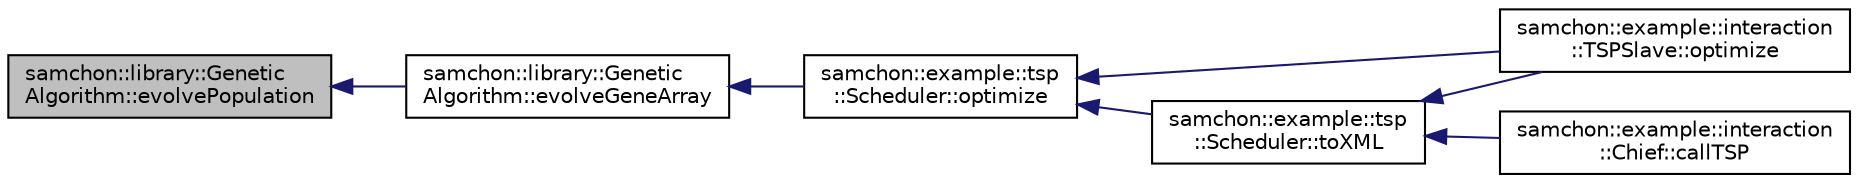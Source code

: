 digraph "samchon::library::GeneticAlgorithm::evolvePopulation"
{
  edge [fontname="Helvetica",fontsize="10",labelfontname="Helvetica",labelfontsize="10"];
  node [fontname="Helvetica",fontsize="10",shape=record];
  rankdir="LR";
  Node1 [label="samchon::library::Genetic\lAlgorithm::evolvePopulation",height=0.2,width=0.4,color="black", fillcolor="grey75", style="filled", fontcolor="black"];
  Node1 -> Node2 [dir="back",color="midnightblue",fontsize="10",style="solid",fontname="Helvetica"];
  Node2 [label="samchon::library::Genetic\lAlgorithm::evolveGeneArray",height=0.2,width=0.4,color="black", fillcolor="white", style="filled",URL="$d5/d28/classsamchon_1_1library_1_1GeneticAlgorithm.html#a09d14f4275c309f08d74ffa09b6dd69f",tooltip="Evolve a GeneArray. "];
  Node2 -> Node3 [dir="back",color="midnightblue",fontsize="10",style="solid",fontname="Helvetica"];
  Node3 [label="samchon::example::tsp\l::Scheduler::optimize",height=0.2,width=0.4,color="black", fillcolor="white", style="filled",URL="$df/d27/classsamchon_1_1example_1_1tsp_1_1Scheduler.html#ab05011ccea2b8a923a82fec61183120d",tooltip="Derive optimized schedule. "];
  Node3 -> Node4 [dir="back",color="midnightblue",fontsize="10",style="solid",fontname="Helvetica"];
  Node4 [label="samchon::example::interaction\l::TSPSlave::optimize",height=0.2,width=0.4,color="black", fillcolor="white", style="filled",URL="$df/dac/classsamchon_1_1example_1_1interaction_1_1TSPSlave.html#a92b0074dea5bd3aecb74a0a28139bd50",tooltip="Optimize something and report the result. "];
  Node3 -> Node5 [dir="back",color="midnightblue",fontsize="10",style="solid",fontname="Helvetica"];
  Node5 [label="samchon::example::tsp\l::Scheduler::toXML",height=0.2,width=0.4,color="black", fillcolor="white", style="filled",URL="$df/d27/classsamchon_1_1example_1_1tsp_1_1Scheduler.html#aad257fe927c963c00c38a29cc8e0d55e",tooltip="Get an XML object represents the Entity. "];
  Node5 -> Node6 [dir="back",color="midnightblue",fontsize="10",style="solid",fontname="Helvetica"];
  Node6 [label="samchon::example::interaction\l::Chief::callTSP",height=0.2,width=0.4,color="black", fillcolor="white", style="filled",URL="$da/df4/classsamchon_1_1example_1_1interaction_1_1Chief.html#a92d349e92c31cd3a461671f0513bb63c",tooltip="Call tsp master system. "];
  Node5 -> Node4 [dir="back",color="midnightblue",fontsize="10",style="solid",fontname="Helvetica"];
}
